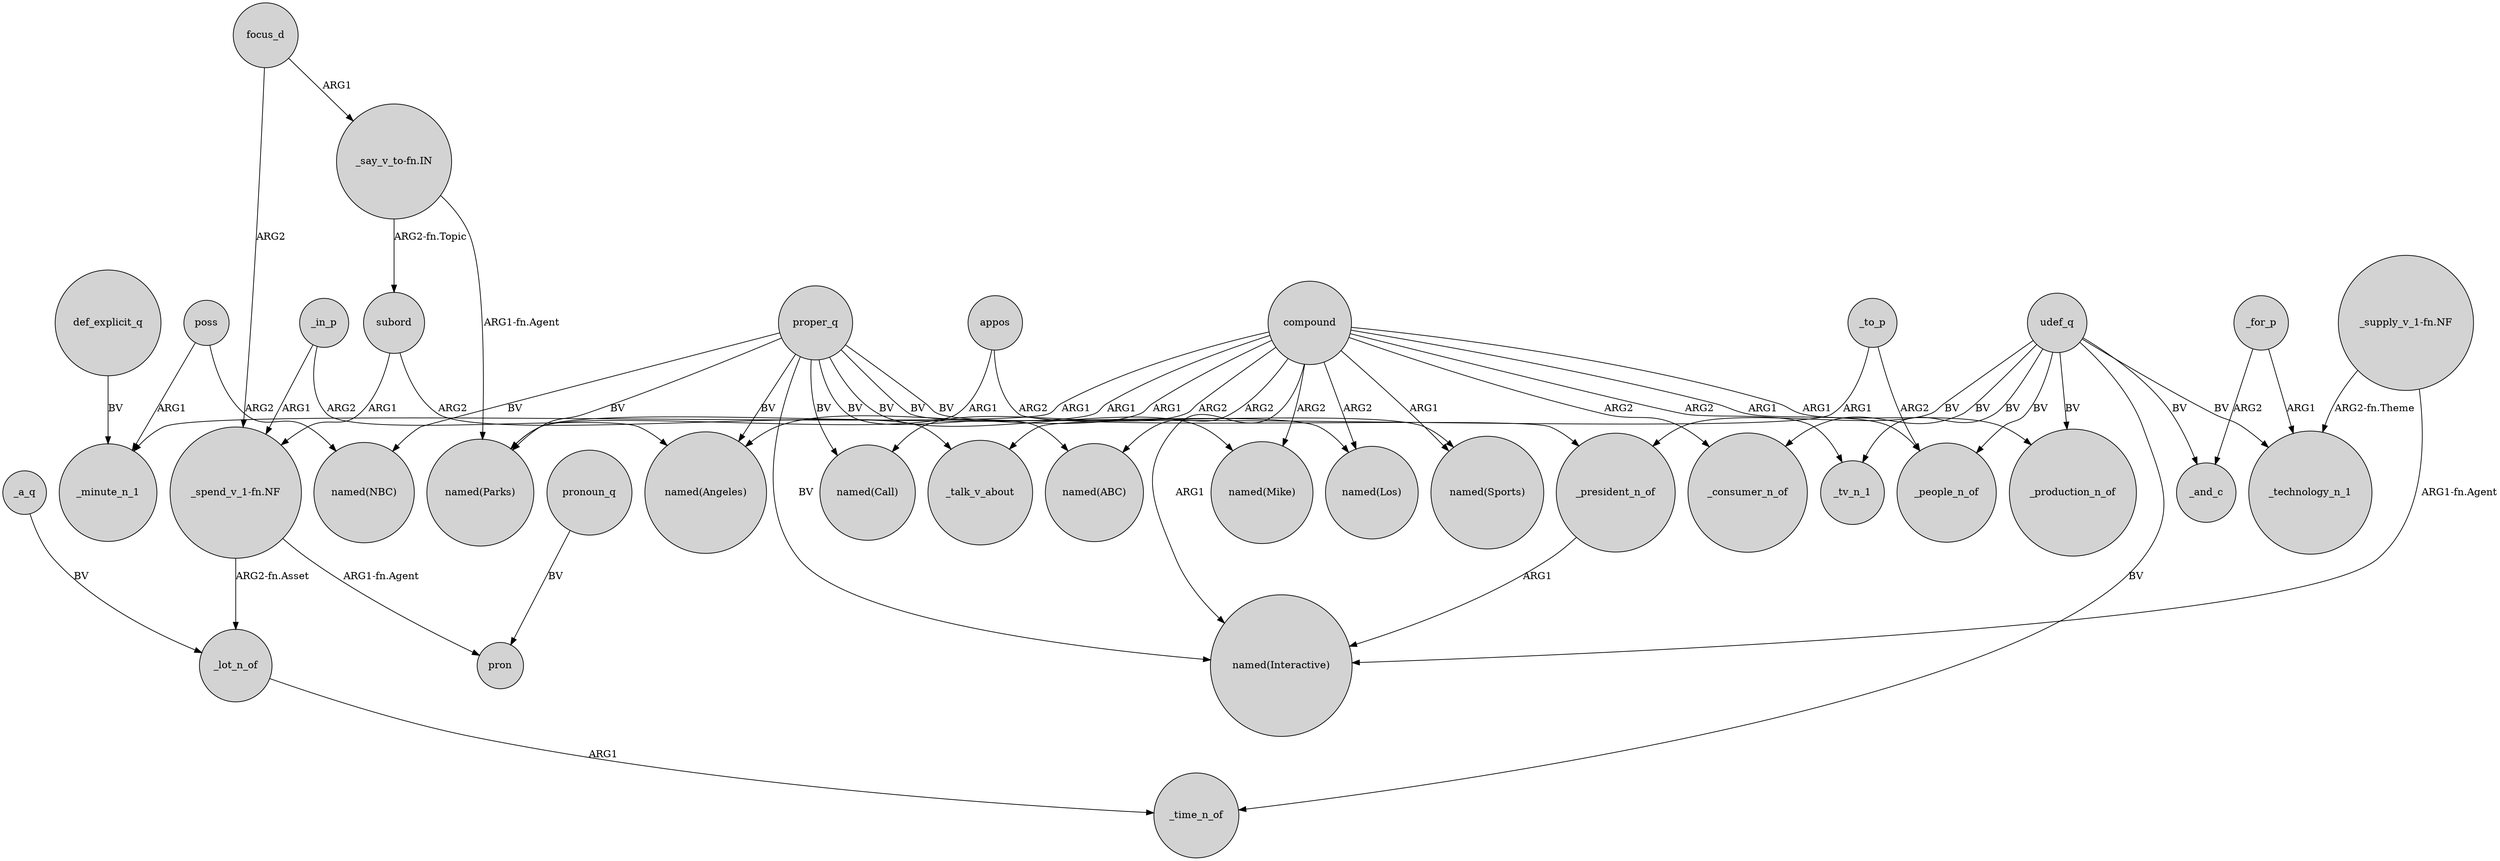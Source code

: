 digraph {
	node [shape=circle style=filled]
	_a_q -> _lot_n_of [label=BV]
	udef_q -> _production_n_of [label=BV]
	"_spend_v_1-fn.NF" -> pron [label="ARG1-fn.Agent"]
	proper_q -> "named(Parks)" [label=BV]
	compound -> _production_n_of [label=ARG1]
	def_explicit_q -> _minute_n_1 [label=BV]
	compound -> _minute_n_1 [label=ARG1]
	proper_q -> "named(Sports)" [label=BV]
	proper_q -> "named(NBC)" [label=BV]
	compound -> "named(Los)" [label=ARG2]
	compound -> _tv_n_1 [label=ARG2]
	proper_q -> "named(Los)" [label=BV]
	_in_p -> "_spend_v_1-fn.NF" [label=ARG1]
	udef_q -> _tv_n_1 [label=BV]
	appos -> "named(Parks)" [label=ARG1]
	proper_q -> "named(Interactive)" [label=BV]
	_for_p -> _and_c [label=ARG2]
	poss -> "named(NBC)" [label=ARG2]
	"_say_v_to-fn.IN" -> "named(Parks)" [label="ARG1-fn.Agent"]
	compound -> "named(Angeles)" [label=ARG1]
	_to_p -> _talk_v_about [label=ARG1]
	appos -> _president_n_of [label=ARG2]
	udef_q -> _people_n_of [label=BV]
	pronoun_q -> pron [label=BV]
	_lot_n_of -> _time_n_of [label=ARG1]
	compound -> "named(Mike)" [label=ARG2]
	_in_p -> "named(Angeles)" [label=ARG2]
	udef_q -> _president_n_of [label=BV]
	"_supply_v_1-fn.NF" -> "named(Interactive)" [label="ARG1-fn.Agent"]
	compound -> "named(Sports)" [label=ARG1]
	udef_q -> _time_n_of [label=BV]
	compound -> "named(ABC)" [label=ARG2]
	proper_q -> "named(ABC)" [label=BV]
	subord -> _talk_v_about [label=ARG2]
	_to_p -> _people_n_of [label=ARG2]
	udef_q -> _consumer_n_of [label=BV]
	proper_q -> "named(Mike)" [label=BV]
	"_say_v_to-fn.IN" -> subord [label="ARG2-fn.Topic"]
	"_spend_v_1-fn.NF" -> _lot_n_of [label="ARG2-fn.Asset"]
	udef_q -> _technology_n_1 [label=BV]
	focus_d -> "_spend_v_1-fn.NF" [label=ARG2]
	compound -> _consumer_n_of [label=ARG2]
	compound -> "named(Call)" [label=ARG2]
	proper_q -> "named(Angeles)" [label=BV]
	subord -> "_spend_v_1-fn.NF" [label=ARG1]
	compound -> "named(Parks)" [label=ARG1]
	compound -> _people_n_of [label=ARG1]
	"_supply_v_1-fn.NF" -> _technology_n_1 [label="ARG2-fn.Theme"]
	_for_p -> _technology_n_1 [label=ARG1]
	udef_q -> _and_c [label=BV]
	compound -> "named(Interactive)" [label=ARG1]
	proper_q -> "named(Call)" [label=BV]
	_president_n_of -> "named(Interactive)" [label=ARG1]
	focus_d -> "_say_v_to-fn.IN" [label=ARG1]
	poss -> _minute_n_1 [label=ARG1]
}
